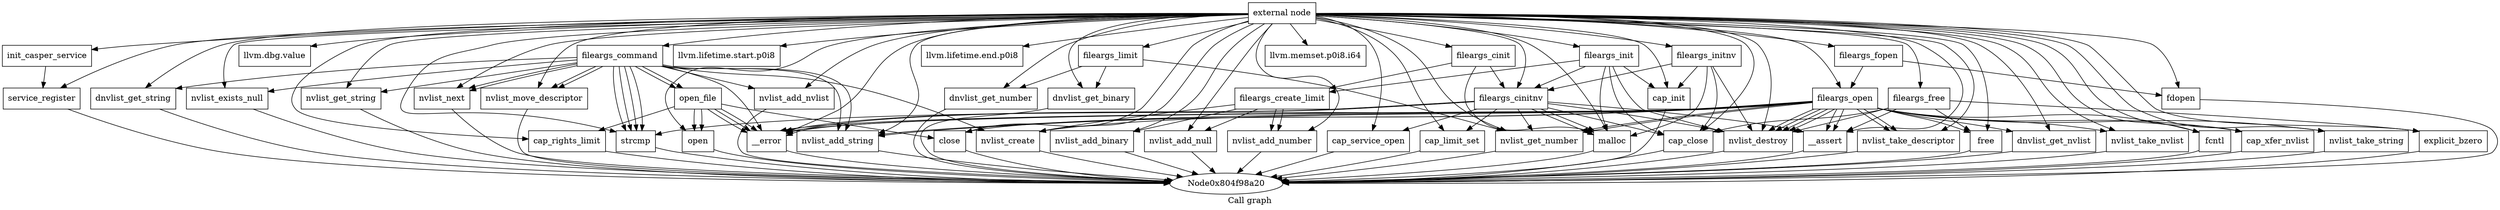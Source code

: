 digraph "Call graph" {
	label="Call graph";

	Node0x804f989f0 [shape=record,label="{external node}"];
	Node0x804f989f0 -> Node0x804f98a80;
	Node0x804f989f0 -> Node0x804f98b40;
	Node0x804f989f0 -> Node0x804f98cc0;
	Node0x804f989f0 -> Node0x804f98ae0;
	Node0x804f989f0 -> Node0x804f99140;
	Node0x804f989f0 -> Node0x804f98d20;
	Node0x804f989f0 -> Node0x804f98d80;
	Node0x804f989f0 -> Node0x804f98de0;
	Node0x804f989f0 -> Node0x804f98e40;
	Node0x804f989f0 -> Node0x804f98f00;
	Node0x804f989f0 -> Node0x804f98f60;
	Node0x804f989f0 -> Node0x804f992c0;
	Node0x804f989f0 -> Node0x804f98fc0;
	Node0x804f989f0 -> Node0x804f99020;
	Node0x804f989f0 -> Node0x804f99080;
	Node0x804f989f0 -> Node0x804f990e0;
	Node0x804f989f0 -> Node0x804f99320;
	Node0x804f989f0 -> Node0x804f991a0;
	Node0x804f989f0 -> Node0x804f99200;
	Node0x804f989f0 -> Node0x804f99260;
	Node0x804f989f0 -> Node0x804f98ba0;
	Node0x804f989f0 -> Node0x804f98c00;
	Node0x804f989f0 -> Node0x804f98c60;
	Node0x804f989f0 -> Node0x804f99380;
	Node0x804f989f0 -> Node0x804f993e0;
	Node0x804f989f0 -> Node0x804f99620;
	Node0x804f989f0 -> Node0x804f994a0;
	Node0x804f989f0 -> Node0x804f99500;
	Node0x804f989f0 -> Node0x804f99560;
	Node0x804f989f0 -> Node0x804f995c0;
	Node0x804f989f0 -> Node0x804f997a0;
	Node0x804f989f0 -> Node0x804f99800;
	Node0x804f989f0 -> Node0x804f99860;
	Node0x804f989f0 -> Node0x804f99680;
	Node0x804f989f0 -> Node0x804f996e0;
	Node0x804f989f0 -> Node0x804f99740;
	Node0x804f989f0 -> Node0x804f998c0;
	Node0x804f989f0 -> Node0x804f99920;
	Node0x804f989f0 -> Node0x804f99980;
	Node0x804f989f0 -> Node0x804f999e0;
	Node0x804f989f0 -> Node0x804f99a40;
	Node0x804f989f0 -> Node0x804f99aa0;
	Node0x804f989f0 -> Node0x804f99b00;
	Node0x804f989f0 -> Node0x804f99b60;
	Node0x804f989f0 -> Node0x804f99bc0;
	Node0x804f989f0 -> Node0x804f99c20;
	Node0x804f989f0 -> Node0x804f99c80;
	Node0x804f989f0 -> Node0x804f99ce0;
	Node0x804f989f0 -> Node0x804f99d40;
	Node0x804f989f0 -> Node0x804f99da0;
	Node0x804f98a80 [shape=record,label="{init_casper_service}"];
	Node0x804f98a80 -> Node0x804f98ae0;
	Node0x804f98b40 [shape=record,label="{fileargs_limit}"];
	Node0x804f98b40 -> Node0x804f98ba0;
	Node0x804f98b40 -> Node0x804f98c00;
	Node0x804f98b40 -> Node0x804f98c60;
	Node0x804f98cc0 [shape=record,label="{fileargs_command}"];
	Node0x804f98cc0 -> Node0x804f98d20;
	Node0x804f98cc0 -> Node0x804f98d80;
	Node0x804f98cc0 -> Node0x804f98d20;
	Node0x804f98cc0 -> Node0x804f98de0;
	Node0x804f98cc0 -> Node0x804f98e40;
	Node0x804f98cc0 -> Node0x804f98ea0;
	Node0x804f98cc0 -> Node0x804f98f00;
	Node0x804f98cc0 -> Node0x804f98d20;
	Node0x804f98cc0 -> Node0x804f98f60;
	Node0x804f98cc0 -> Node0x804f98fc0;
	Node0x804f98cc0 -> Node0x804f98d20;
	Node0x804f98cc0 -> Node0x804f98ea0;
	Node0x804f98cc0 -> Node0x804f99020;
	Node0x804f98cc0 -> Node0x804f99080;
	Node0x804f98cc0 -> Node0x804f990e0;
	Node0x804f98cc0 -> Node0x804f98fc0;
	Node0x804f98cc0 -> Node0x804f98f60;
	Node0x804f98cc0 -> Node0x804f99080;
	Node0x804f98ae0 [shape=record,label="{service_register}"];
	Node0x804f98ae0 -> Node0x804f98a20;
	Node0x804f99140 [shape=record,label="{llvm.dbg.value}"];
	Node0x804f98d20 [shape=record,label="{strcmp}"];
	Node0x804f98d20 -> Node0x804f98a20;
	Node0x804f98d80 [shape=record,label="{dnvlist_get_string}"];
	Node0x804f98d80 -> Node0x804f98a20;
	Node0x804f98de0 [shape=record,label="{nvlist_exists_null}"];
	Node0x804f98de0 -> Node0x804f98a20;
	Node0x804f98e40 [shape=record,label="{nvlist_get_string}"];
	Node0x804f98e40 -> Node0x804f98a20;
	Node0x804f98ea0 [shape=record,label="{open_file}"];
	Node0x804f98ea0 -> Node0x804f991a0;
	Node0x804f98ea0 -> Node0x804f991a0;
	Node0x804f98ea0 -> Node0x804f99200;
	Node0x804f98ea0 -> Node0x804f98f00;
	Node0x804f98ea0 -> Node0x804f98f00;
	Node0x804f98ea0 -> Node0x804f99260;
	Node0x804f98ea0 -> Node0x804f98f00;
	Node0x804f98f00 [shape=record,label="{__error}"];
	Node0x804f98f00 -> Node0x804f98a20;
	Node0x804f98f60 [shape=record,label="{nvlist_add_string}"];
	Node0x804f98f60 -> Node0x804f98a20;
	Node0x804f992c0 [shape=record,label="{llvm.lifetime.start.p0i8}"];
	Node0x804f98fc0 [shape=record,label="{nvlist_next}"];
	Node0x804f98fc0 -> Node0x804f98a20;
	Node0x804f99020 [shape=record,label="{nvlist_create}"];
	Node0x804f99020 -> Node0x804f98a20;
	Node0x804f99080 [shape=record,label="{nvlist_move_descriptor}"];
	Node0x804f99080 -> Node0x804f98a20;
	Node0x804f990e0 [shape=record,label="{nvlist_add_nvlist}"];
	Node0x804f990e0 -> Node0x804f98a20;
	Node0x804f99320 [shape=record,label="{llvm.lifetime.end.p0i8}"];
	Node0x804f991a0 [shape=record,label="{open}"];
	Node0x804f991a0 -> Node0x804f98a20;
	Node0x804f99200 [shape=record,label="{cap_rights_limit}"];
	Node0x804f99200 -> Node0x804f98a20;
	Node0x804f99260 [shape=record,label="{close}"];
	Node0x804f99260 -> Node0x804f98a20;
	Node0x804f98ba0 [shape=record,label="{dnvlist_get_number}"];
	Node0x804f98ba0 -> Node0x804f98a20;
	Node0x804f98c00 [shape=record,label="{nvlist_get_number}"];
	Node0x804f98c00 -> Node0x804f98a20;
	Node0x804f98c60 [shape=record,label="{dnvlist_get_binary}"];
	Node0x804f98c60 -> Node0x804f98a20;
	Node0x804f99380 [shape=record,label="{fileargs_init}"];
	Node0x804f99380 -> Node0x804f993e0;
	Node0x804f99380 -> Node0x804f99440;
	Node0x804f99380 -> Node0x804f994a0;
	Node0x804f99380 -> Node0x804f99500;
	Node0x804f99380 -> Node0x804f99560;
	Node0x804f99380 -> Node0x804f995c0;
	Node0x804f993e0 [shape=record,label="{malloc}"];
	Node0x804f993e0 -> Node0x804f98a20;
	Node0x804f99620 [shape=record,label="{llvm.memset.p0i8.i64}"];
	Node0x804f99440 [shape=record,label="{fileargs_create_limit}"];
	Node0x804f99440 -> Node0x804f99020;
	Node0x804f99440 -> Node0x804f99680;
	Node0x804f99440 -> Node0x804f996e0;
	Node0x804f99440 -> Node0x804f99680;
	Node0x804f99440 -> Node0x804f99740;
	Node0x804f994a0 [shape=record,label="{cap_init}"];
	Node0x804f994a0 -> Node0x804f98a20;
	Node0x804f99500 [shape=record,label="{nvlist_destroy}"];
	Node0x804f99500 -> Node0x804f98a20;
	Node0x804f99560 [shape=record,label="{fileargs_cinitnv}"];
	Node0x804f99560 -> Node0x804f997a0;
	Node0x804f99560 -> Node0x804f993e0;
	Node0x804f99560 -> Node0x804f99800;
	Node0x804f99560 -> Node0x804f99500;
	Node0x804f99560 -> Node0x804f98c00;
	Node0x804f99560 -> Node0x804f99860;
	Node0x804f99560 -> Node0x804f993e0;
	Node0x804f99560 -> Node0x804f98f00;
	Node0x804f99560 -> Node0x804f995c0;
	Node0x804f99560 -> Node0x804f98f00;
	Node0x804f995c0 [shape=record,label="{cap_close}"];
	Node0x804f995c0 -> Node0x804f98a20;
	Node0x804f997a0 [shape=record,label="{__assert}"];
	Node0x804f997a0 -> Node0x804f98a20;
	Node0x804f99800 [shape=record,label="{cap_service_open}"];
	Node0x804f99800 -> Node0x804f98a20;
	Node0x804f99860 [shape=record,label="{cap_limit_set}"];
	Node0x804f99860 -> Node0x804f98a20;
	Node0x804f99680 [shape=record,label="{nvlist_add_number}"];
	Node0x804f99680 -> Node0x804f98a20;
	Node0x804f996e0 [shape=record,label="{nvlist_add_binary}"];
	Node0x804f996e0 -> Node0x804f98a20;
	Node0x804f99740 [shape=record,label="{nvlist_add_null}"];
	Node0x804f99740 -> Node0x804f98a20;
	Node0x804f998c0 [shape=record,label="{fileargs_initnv}"];
	Node0x804f998c0 -> Node0x804f993e0;
	Node0x804f998c0 -> Node0x804f994a0;
	Node0x804f998c0 -> Node0x804f99500;
	Node0x804f998c0 -> Node0x804f99560;
	Node0x804f998c0 -> Node0x804f995c0;
	Node0x804f99920 [shape=record,label="{fileargs_cinit}"];
	Node0x804f99920 -> Node0x804f993e0;
	Node0x804f99920 -> Node0x804f99440;
	Node0x804f99920 -> Node0x804f99560;
	Node0x804f99980 [shape=record,label="{fileargs_open}"];
	Node0x804f99980 -> Node0x804f997a0;
	Node0x804f99980 -> Node0x804f997a0;
	Node0x804f99980 -> Node0x804f98f00;
	Node0x804f99980 -> Node0x804f98f00;
	Node0x804f99980 -> Node0x804f999e0;
	Node0x804f99980 -> Node0x804f99a40;
	Node0x804f99980 -> Node0x804f99aa0;
	Node0x804f99980 -> Node0x804f99500;
	Node0x804f99980 -> Node0x804f99b00;
	Node0x804f99980 -> Node0x804f99260;
	Node0x804f99980 -> Node0x804f99020;
	Node0x804f99980 -> Node0x804f98f60;
	Node0x804f99980 -> Node0x804f98f60;
	Node0x804f99980 -> Node0x804f99b60;
	Node0x804f99980 -> Node0x804f98c00;
	Node0x804f99980 -> Node0x804f98c00;
	Node0x804f99980 -> Node0x804f99500;
	Node0x804f99980 -> Node0x804f98f00;
	Node0x804f99980 -> Node0x804f99aa0;
	Node0x804f99980 -> Node0x804f99bc0;
	Node0x804f99980 -> Node0x804f98d20;
	Node0x804f99980 -> Node0x804f99500;
	Node0x804f99980 -> Node0x804f99500;
	Node0x804f99980 -> Node0x804f99c20;
	Node0x804f999e0 [shape=record,label="{dnvlist_get_nvlist}"];
	Node0x804f999e0 -> Node0x804f98a20;
	Node0x804f99a40 [shape=record,label="{nvlist_take_nvlist}"];
	Node0x804f99a40 -> Node0x804f98a20;
	Node0x804f99aa0 [shape=record,label="{nvlist_take_descriptor}"];
	Node0x804f99aa0 -> Node0x804f98a20;
	Node0x804f99b00 [shape=record,label="{fcntl}"];
	Node0x804f99b00 -> Node0x804f98a20;
	Node0x804f99b60 [shape=record,label="{cap_xfer_nvlist}"];
	Node0x804f99b60 -> Node0x804f98a20;
	Node0x804f99bc0 [shape=record,label="{nvlist_take_string}"];
	Node0x804f99bc0 -> Node0x804f98a20;
	Node0x804f99c20 [shape=record,label="{free}"];
	Node0x804f99c20 -> Node0x804f98a20;
	Node0x804f99c80 [shape=record,label="{fileargs_fopen}"];
	Node0x804f99c80 -> Node0x804f99980;
	Node0x804f99c80 -> Node0x804f99ce0;
	Node0x804f99ce0 [shape=record,label="{fdopen}"];
	Node0x804f99ce0 -> Node0x804f98a20;
	Node0x804f99d40 [shape=record,label="{fileargs_free}"];
	Node0x804f99d40 -> Node0x804f997a0;
	Node0x804f99d40 -> Node0x804f99500;
	Node0x804f99d40 -> Node0x804f995c0;
	Node0x804f99d40 -> Node0x804f99da0;
	Node0x804f99d40 -> Node0x804f99c20;
	Node0x804f99da0 [shape=record,label="{explicit_bzero}"];
	Node0x804f99da0 -> Node0x804f98a20;
}
